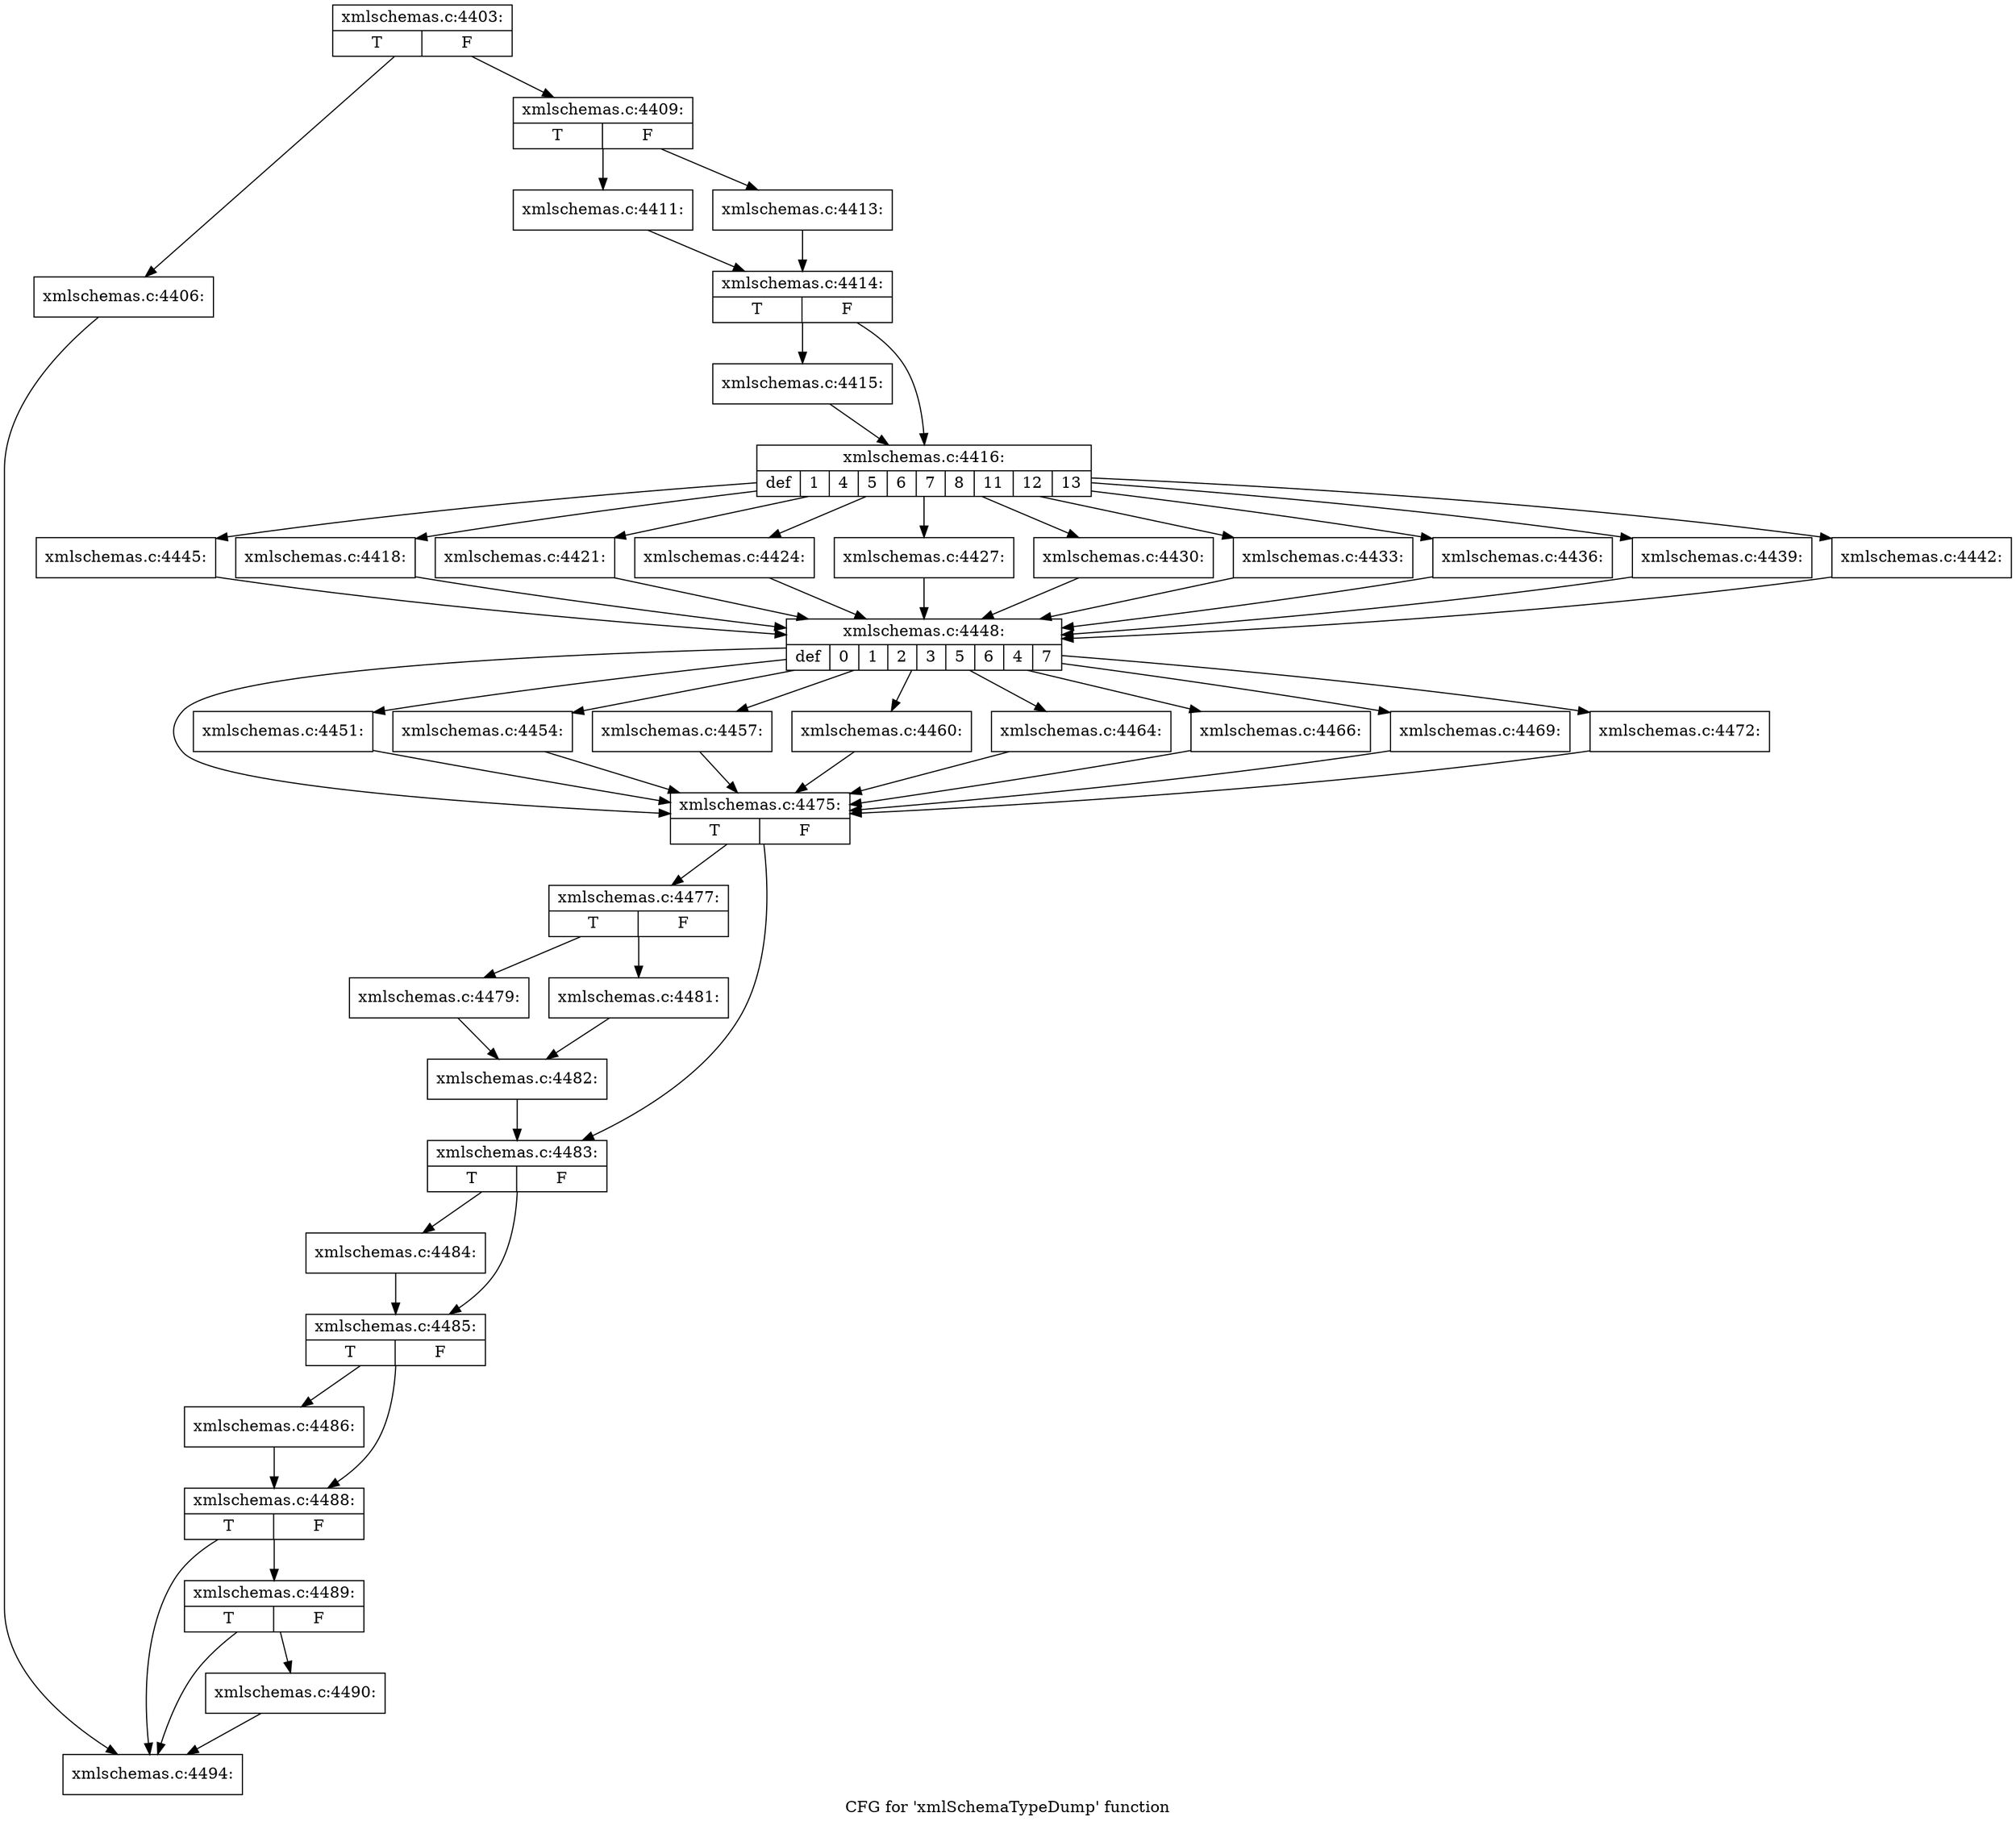 digraph "CFG for 'xmlSchemaTypeDump' function" {
	label="CFG for 'xmlSchemaTypeDump' function";

	Node0x4b45a00 [shape=record,label="{xmlschemas.c:4403:|{<s0>T|<s1>F}}"];
	Node0x4b45a00 -> Node0x4a7d840;
	Node0x4b45a00 -> Node0x4a7d890;
	Node0x4a7d840 [shape=record,label="{xmlschemas.c:4406:}"];
	Node0x4a7d840 -> Node0x4b53dd0;
	Node0x4a7d890 [shape=record,label="{xmlschemas.c:4409:|{<s0>T|<s1>F}}"];
	Node0x4a7d890 -> Node0x4a81620;
	Node0x4a7d890 -> Node0x4a816c0;
	Node0x4a81620 [shape=record,label="{xmlschemas.c:4411:}"];
	Node0x4a81620 -> Node0x4a81670;
	Node0x4a816c0 [shape=record,label="{xmlschemas.c:4413:}"];
	Node0x4a816c0 -> Node0x4a81670;
	Node0x4a81670 [shape=record,label="{xmlschemas.c:4414:|{<s0>T|<s1>F}}"];
	Node0x4a81670 -> Node0x4558cd0;
	Node0x4a81670 -> Node0x4558d20;
	Node0x4558cd0 [shape=record,label="{xmlschemas.c:4415:}"];
	Node0x4558cd0 -> Node0x4558d20;
	Node0x4558d20 [shape=record,label="{xmlschemas.c:4416:|{<s0>def|<s1>1|<s2>4|<s3>5|<s4>6|<s5>7|<s6>8|<s7>11|<s8>12|<s9>13}}"];
	Node0x4558d20 -> Node0x4559850;
	Node0x4558d20 -> Node0x4559970;
	Node0x4558d20 -> Node0x4b4c670;
	Node0x4558d20 -> Node0x4b4ca50;
	Node0x4558d20 -> Node0x4b4ce30;
	Node0x4558d20 -> Node0x4b4d210;
	Node0x4558d20 -> Node0x4b4d5f0;
	Node0x4558d20 -> Node0x4b4d9a0;
	Node0x4558d20 -> Node0x4b4dd50;
	Node0x4558d20 -> Node0x4b4e130;
	Node0x4559970 [shape=record,label="{xmlschemas.c:4418:}"];
	Node0x4559970 -> Node0x4559640;
	Node0x4b4c670 [shape=record,label="{xmlschemas.c:4421:}"];
	Node0x4b4c670 -> Node0x4559640;
	Node0x4b4ca50 [shape=record,label="{xmlschemas.c:4424:}"];
	Node0x4b4ca50 -> Node0x4559640;
	Node0x4b4ce30 [shape=record,label="{xmlschemas.c:4427:}"];
	Node0x4b4ce30 -> Node0x4559640;
	Node0x4b4d210 [shape=record,label="{xmlschemas.c:4430:}"];
	Node0x4b4d210 -> Node0x4559640;
	Node0x4b4d5f0 [shape=record,label="{xmlschemas.c:4433:}"];
	Node0x4b4d5f0 -> Node0x4559640;
	Node0x4b4d9a0 [shape=record,label="{xmlschemas.c:4436:}"];
	Node0x4b4d9a0 -> Node0x4559640;
	Node0x4b4dd50 [shape=record,label="{xmlschemas.c:4439:}"];
	Node0x4b4dd50 -> Node0x4559640;
	Node0x4b4e130 [shape=record,label="{xmlschemas.c:4442:}"];
	Node0x4b4e130 -> Node0x4559640;
	Node0x4559850 [shape=record,label="{xmlschemas.c:4445:}"];
	Node0x4559850 -> Node0x4559640;
	Node0x4559640 [shape=record,label="{xmlschemas.c:4448:|{<s0>def|<s1>0|<s2>1|<s3>2|<s4>3|<s5>5|<s6>6|<s7>4|<s8>7}}"];
	Node0x4559640 -> Node0x4b4eec0;
	Node0x4559640 -> Node0x4b4f410;
	Node0x4559640 -> Node0x4b4f7f0;
	Node0x4559640 -> Node0x4b4fbd0;
	Node0x4559640 -> Node0x4b4ffb0;
	Node0x4559640 -> Node0x4b50390;
	Node0x4559640 -> Node0x4b50470;
	Node0x4559640 -> Node0x4b506e0;
	Node0x4559640 -> Node0x4b50950;
	Node0x4b4f410 [shape=record,label="{xmlschemas.c:4451:}"];
	Node0x4b4f410 -> Node0x4b4eec0;
	Node0x4b4f7f0 [shape=record,label="{xmlschemas.c:4454:}"];
	Node0x4b4f7f0 -> Node0x4b4eec0;
	Node0x4b4fbd0 [shape=record,label="{xmlschemas.c:4457:}"];
	Node0x4b4fbd0 -> Node0x4b4eec0;
	Node0x4b4ffb0 [shape=record,label="{xmlschemas.c:4460:}"];
	Node0x4b4ffb0 -> Node0x4b4eec0;
	Node0x4b50390 [shape=record,label="{xmlschemas.c:4464:}"];
	Node0x4b50390 -> Node0x4b4eec0;
	Node0x4b50470 [shape=record,label="{xmlschemas.c:4466:}"];
	Node0x4b50470 -> Node0x4b4eec0;
	Node0x4b506e0 [shape=record,label="{xmlschemas.c:4469:}"];
	Node0x4b506e0 -> Node0x4b4eec0;
	Node0x4b50950 [shape=record,label="{xmlschemas.c:4472:}"];
	Node0x4b50950 -> Node0x4b4eec0;
	Node0x4b4eec0 [shape=record,label="{xmlschemas.c:4475:|{<s0>T|<s1>F}}"];
	Node0x4b4eec0 -> Node0x4b4f0d0;
	Node0x4b4eec0 -> Node0x4b50f90;
	Node0x4b4f0d0 [shape=record,label="{xmlschemas.c:4477:|{<s0>T|<s1>F}}"];
	Node0x4b4f0d0 -> Node0x4b51900;
	Node0x4b4f0d0 -> Node0x4b519a0;
	Node0x4b51900 [shape=record,label="{xmlschemas.c:4479:}"];
	Node0x4b51900 -> Node0x4b51950;
	Node0x4b519a0 [shape=record,label="{xmlschemas.c:4481:}"];
	Node0x4b519a0 -> Node0x4b51950;
	Node0x4b51950 [shape=record,label="{xmlschemas.c:4482:}"];
	Node0x4b51950 -> Node0x4b50f90;
	Node0x4b50f90 [shape=record,label="{xmlschemas.c:4483:|{<s0>T|<s1>F}}"];
	Node0x4b50f90 -> Node0x4b52610;
	Node0x4b50f90 -> Node0x4b52660;
	Node0x4b52610 [shape=record,label="{xmlschemas.c:4484:}"];
	Node0x4b52610 -> Node0x4b52660;
	Node0x4b52660 [shape=record,label="{xmlschemas.c:4485:|{<s0>T|<s1>F}}"];
	Node0x4b52660 -> Node0x4b53310;
	Node0x4b52660 -> Node0x4b53640;
	Node0x4b53310 [shape=record,label="{xmlschemas.c:4486:}"];
	Node0x4b53310 -> Node0x4b53640;
	Node0x4b53640 [shape=record,label="{xmlschemas.c:4488:|{<s0>T|<s1>F}}"];
	Node0x4b53640 -> Node0x4b53e20;
	Node0x4b53640 -> Node0x4b53dd0;
	Node0x4b53e20 [shape=record,label="{xmlschemas.c:4489:|{<s0>T|<s1>F}}"];
	Node0x4b53e20 -> Node0x4b53d80;
	Node0x4b53e20 -> Node0x4b53dd0;
	Node0x4b53d80 [shape=record,label="{xmlschemas.c:4490:}"];
	Node0x4b53d80 -> Node0x4b53dd0;
	Node0x4b53dd0 [shape=record,label="{xmlschemas.c:4494:}"];
}
